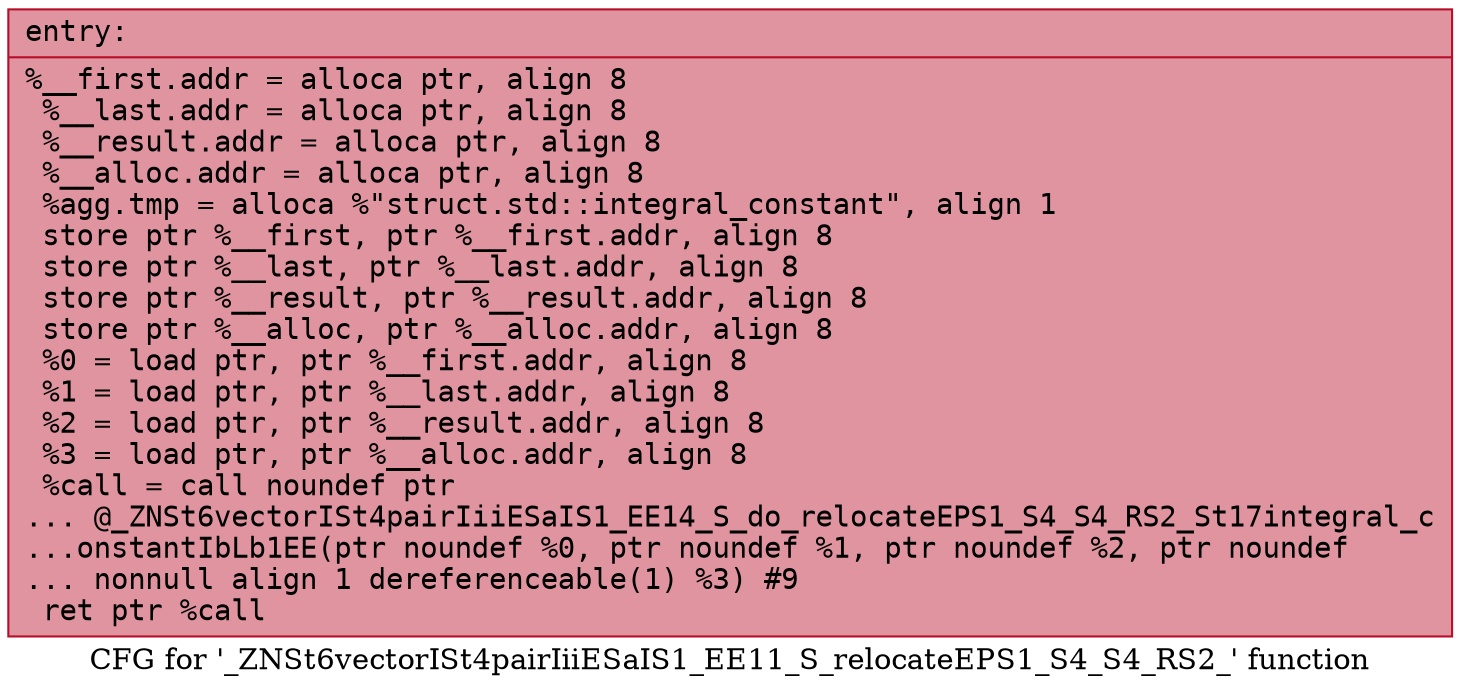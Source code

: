 digraph "CFG for '_ZNSt6vectorISt4pairIiiESaIS1_EE11_S_relocateEPS1_S4_S4_RS2_' function" {
	label="CFG for '_ZNSt6vectorISt4pairIiiESaIS1_EE11_S_relocateEPS1_S4_S4_RS2_' function";

	Node0x55c954f53a00 [shape=record,color="#b70d28ff", style=filled, fillcolor="#b70d2870" fontname="Courier",label="{entry:\l|  %__first.addr = alloca ptr, align 8\l  %__last.addr = alloca ptr, align 8\l  %__result.addr = alloca ptr, align 8\l  %__alloc.addr = alloca ptr, align 8\l  %agg.tmp = alloca %\"struct.std::integral_constant\", align 1\l  store ptr %__first, ptr %__first.addr, align 8\l  store ptr %__last, ptr %__last.addr, align 8\l  store ptr %__result, ptr %__result.addr, align 8\l  store ptr %__alloc, ptr %__alloc.addr, align 8\l  %0 = load ptr, ptr %__first.addr, align 8\l  %1 = load ptr, ptr %__last.addr, align 8\l  %2 = load ptr, ptr %__result.addr, align 8\l  %3 = load ptr, ptr %__alloc.addr, align 8\l  %call = call noundef ptr\l... @_ZNSt6vectorISt4pairIiiESaIS1_EE14_S_do_relocateEPS1_S4_S4_RS2_St17integral_c\l...onstantIbLb1EE(ptr noundef %0, ptr noundef %1, ptr noundef %2, ptr noundef\l... nonnull align 1 dereferenceable(1) %3) #9\l  ret ptr %call\l}"];
}
